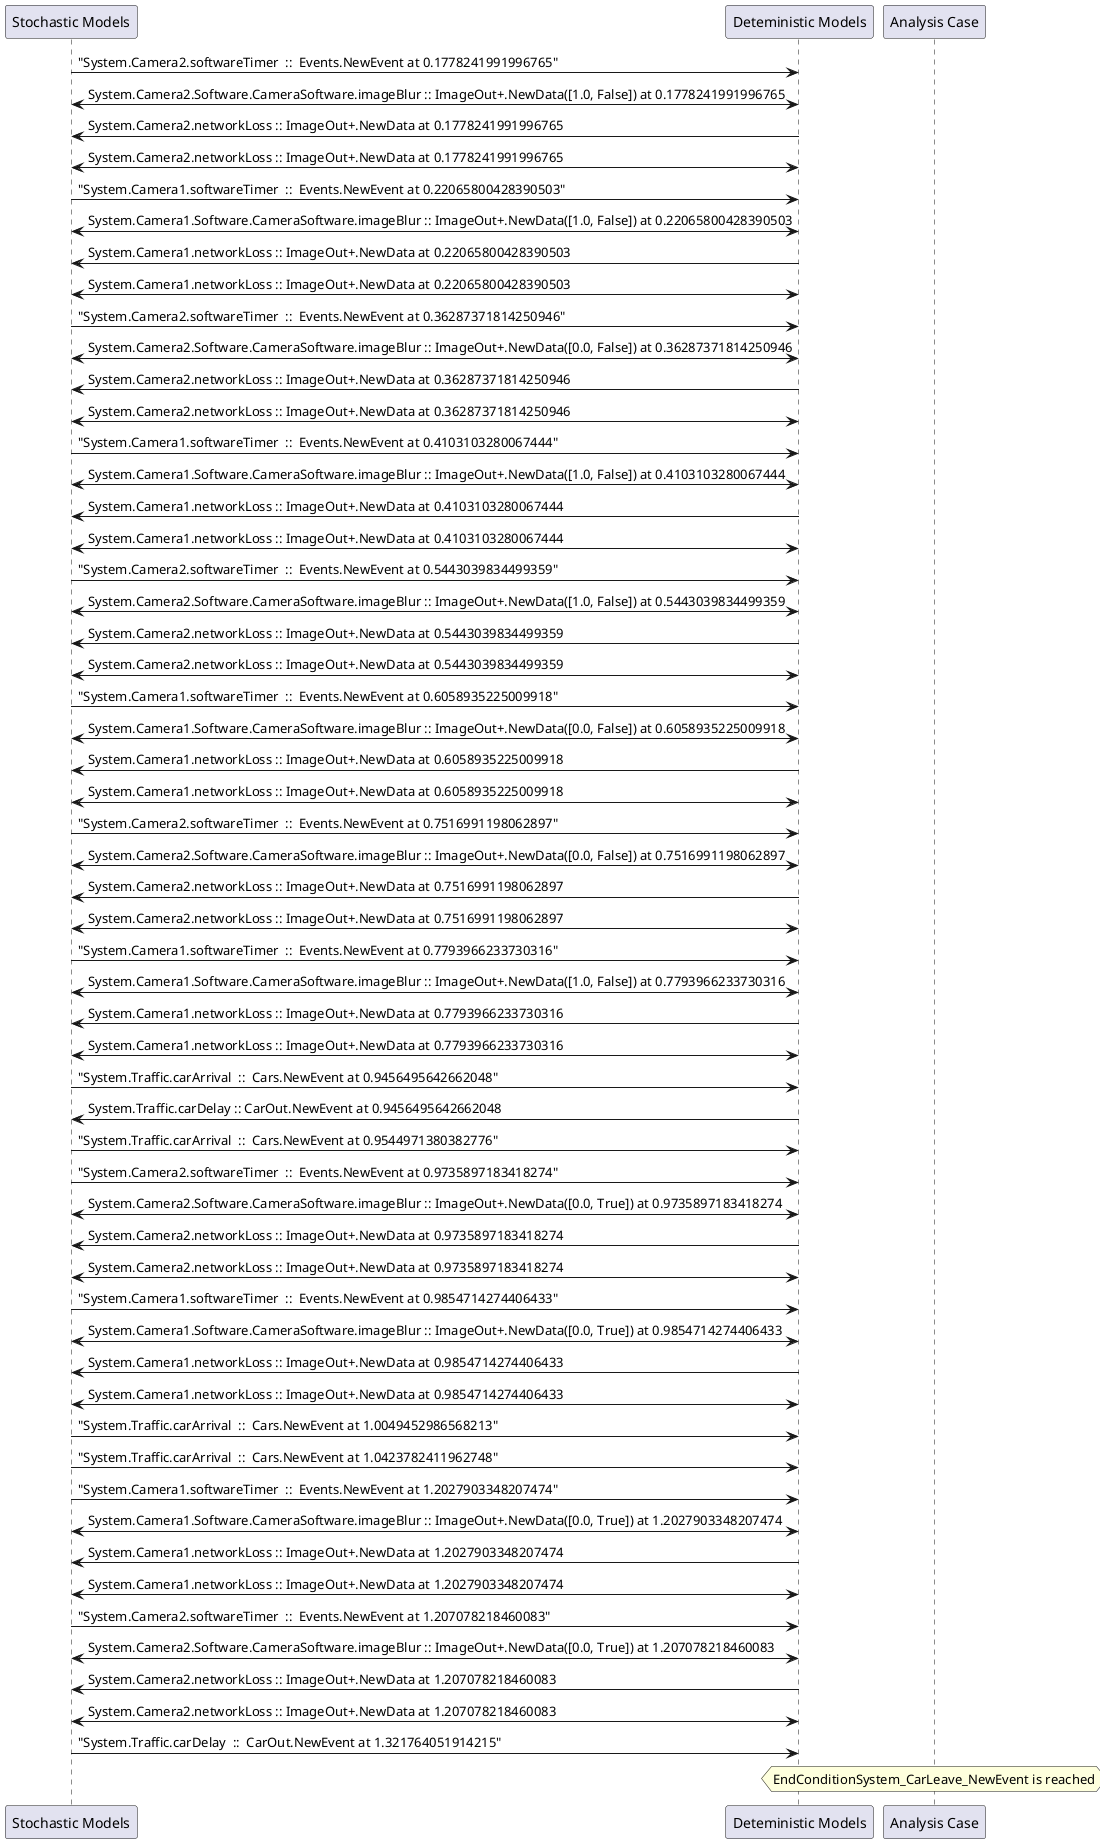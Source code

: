 
	@startuml
	participant "Stochastic Models" as stochmodel
	participant "Deteministic Models" as detmodel
	participant "Analysis Case" as analysis
	{39758_stop} stochmodel -> detmodel : "System.Camera2.softwareTimer  ::  Events.NewEvent at 0.1778241991996765"
detmodel <-> stochmodel : System.Camera2.Software.CameraSoftware.imageBlur :: ImageOut+.NewData([1.0, False]) at 0.1778241991996765
detmodel -> stochmodel : System.Camera2.networkLoss :: ImageOut+.NewData at 0.1778241991996765
detmodel <-> stochmodel : System.Camera2.networkLoss :: ImageOut+.NewData at 0.1778241991996765
{39743_stop} stochmodel -> detmodel : "System.Camera1.softwareTimer  ::  Events.NewEvent at 0.22065800428390503"
detmodel <-> stochmodel : System.Camera1.Software.CameraSoftware.imageBlur :: ImageOut+.NewData([1.0, False]) at 0.22065800428390503
detmodel -> stochmodel : System.Camera1.networkLoss :: ImageOut+.NewData at 0.22065800428390503
detmodel <-> stochmodel : System.Camera1.networkLoss :: ImageOut+.NewData at 0.22065800428390503
{39759_stop} stochmodel -> detmodel : "System.Camera2.softwareTimer  ::  Events.NewEvent at 0.36287371814250946"
detmodel <-> stochmodel : System.Camera2.Software.CameraSoftware.imageBlur :: ImageOut+.NewData([0.0, False]) at 0.36287371814250946
detmodel -> stochmodel : System.Camera2.networkLoss :: ImageOut+.NewData at 0.36287371814250946
detmodel <-> stochmodel : System.Camera2.networkLoss :: ImageOut+.NewData at 0.36287371814250946
{39744_stop} stochmodel -> detmodel : "System.Camera1.softwareTimer  ::  Events.NewEvent at 0.4103103280067444"
detmodel <-> stochmodel : System.Camera1.Software.CameraSoftware.imageBlur :: ImageOut+.NewData([1.0, False]) at 0.4103103280067444
detmodel -> stochmodel : System.Camera1.networkLoss :: ImageOut+.NewData at 0.4103103280067444
detmodel <-> stochmodel : System.Camera1.networkLoss :: ImageOut+.NewData at 0.4103103280067444
{39760_stop} stochmodel -> detmodel : "System.Camera2.softwareTimer  ::  Events.NewEvent at 0.5443039834499359"
detmodel <-> stochmodel : System.Camera2.Software.CameraSoftware.imageBlur :: ImageOut+.NewData([1.0, False]) at 0.5443039834499359
detmodel -> stochmodel : System.Camera2.networkLoss :: ImageOut+.NewData at 0.5443039834499359
detmodel <-> stochmodel : System.Camera2.networkLoss :: ImageOut+.NewData at 0.5443039834499359
{39745_stop} stochmodel -> detmodel : "System.Camera1.softwareTimer  ::  Events.NewEvent at 0.6058935225009918"
detmodel <-> stochmodel : System.Camera1.Software.CameraSoftware.imageBlur :: ImageOut+.NewData([0.0, False]) at 0.6058935225009918
detmodel -> stochmodel : System.Camera1.networkLoss :: ImageOut+.NewData at 0.6058935225009918
detmodel <-> stochmodel : System.Camera1.networkLoss :: ImageOut+.NewData at 0.6058935225009918
{39761_stop} stochmodel -> detmodel : "System.Camera2.softwareTimer  ::  Events.NewEvent at 0.7516991198062897"
detmodel <-> stochmodel : System.Camera2.Software.CameraSoftware.imageBlur :: ImageOut+.NewData([0.0, False]) at 0.7516991198062897
detmodel -> stochmodel : System.Camera2.networkLoss :: ImageOut+.NewData at 0.7516991198062897
detmodel <-> stochmodel : System.Camera2.networkLoss :: ImageOut+.NewData at 0.7516991198062897
{39746_stop} stochmodel -> detmodel : "System.Camera1.softwareTimer  ::  Events.NewEvent at 0.7793966233730316"
detmodel <-> stochmodel : System.Camera1.Software.CameraSoftware.imageBlur :: ImageOut+.NewData([1.0, False]) at 0.7793966233730316
detmodel -> stochmodel : System.Camera1.networkLoss :: ImageOut+.NewData at 0.7793966233730316
detmodel <-> stochmodel : System.Camera1.networkLoss :: ImageOut+.NewData at 0.7793966233730316
{39774_stop} stochmodel -> detmodel : "System.Traffic.carArrival  ::  Cars.NewEvent at 0.9456495642662048"
{39788_start} detmodel -> stochmodel : System.Traffic.carDelay :: CarOut.NewEvent at 0.9456495642662048
{39775_stop} stochmodel -> detmodel : "System.Traffic.carArrival  ::  Cars.NewEvent at 0.9544971380382776"
{39762_stop} stochmodel -> detmodel : "System.Camera2.softwareTimer  ::  Events.NewEvent at 0.9735897183418274"
detmodel <-> stochmodel : System.Camera2.Software.CameraSoftware.imageBlur :: ImageOut+.NewData([0.0, True]) at 0.9735897183418274
detmodel -> stochmodel : System.Camera2.networkLoss :: ImageOut+.NewData at 0.9735897183418274
detmodel <-> stochmodel : System.Camera2.networkLoss :: ImageOut+.NewData at 0.9735897183418274
{39747_stop} stochmodel -> detmodel : "System.Camera1.softwareTimer  ::  Events.NewEvent at 0.9854714274406433"
detmodel <-> stochmodel : System.Camera1.Software.CameraSoftware.imageBlur :: ImageOut+.NewData([0.0, True]) at 0.9854714274406433
detmodel -> stochmodel : System.Camera1.networkLoss :: ImageOut+.NewData at 0.9854714274406433
detmodel <-> stochmodel : System.Camera1.networkLoss :: ImageOut+.NewData at 0.9854714274406433
{39776_stop} stochmodel -> detmodel : "System.Traffic.carArrival  ::  Cars.NewEvent at 1.0049452986568213"
{39777_stop} stochmodel -> detmodel : "System.Traffic.carArrival  ::  Cars.NewEvent at 1.0423782411962748"
{39748_stop} stochmodel -> detmodel : "System.Camera1.softwareTimer  ::  Events.NewEvent at 1.2027903348207474"
detmodel <-> stochmodel : System.Camera1.Software.CameraSoftware.imageBlur :: ImageOut+.NewData([0.0, True]) at 1.2027903348207474
detmodel -> stochmodel : System.Camera1.networkLoss :: ImageOut+.NewData at 1.2027903348207474
detmodel <-> stochmodel : System.Camera1.networkLoss :: ImageOut+.NewData at 1.2027903348207474
{39763_stop} stochmodel -> detmodel : "System.Camera2.softwareTimer  ::  Events.NewEvent at 1.207078218460083"
detmodel <-> stochmodel : System.Camera2.Software.CameraSoftware.imageBlur :: ImageOut+.NewData([0.0, True]) at 1.207078218460083
detmodel -> stochmodel : System.Camera2.networkLoss :: ImageOut+.NewData at 1.207078218460083
detmodel <-> stochmodel : System.Camera2.networkLoss :: ImageOut+.NewData at 1.207078218460083
{39788_stop} stochmodel -> detmodel : "System.Traffic.carDelay  ::  CarOut.NewEvent at 1.321764051914215"
{39788_start} <-> {39788_stop} : delay
hnote over analysis 
EndConditionSystem_CarLeave_NewEvent is reached
endnote
@enduml